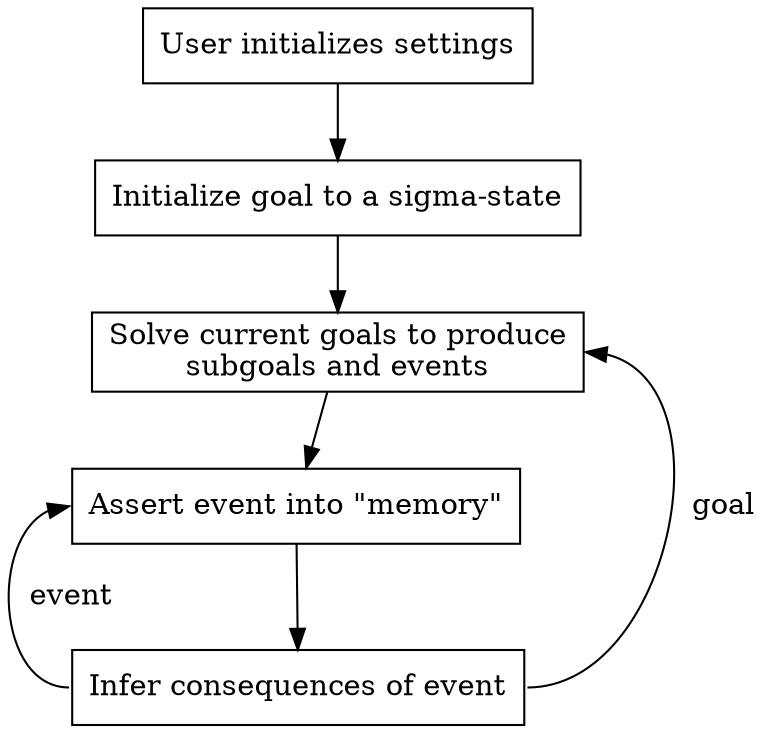 digraph G {
    node [shape=rect]
    setup [label = "User initializes settings"]
    initialize [label = "Initialize goal to a sigma-state"]
    solve [label = "Solve current goals to produce\nsubgoals and events"]
    assert [label = "Assert event into \"memory\""]
    infer [label = "Infer consequences of event"]

    setup -> initialize -> solve -> assert -> infer
    infer:w -> assert:w [label="  event"]
    infer:e -> solve:e [label="  goal"]
}